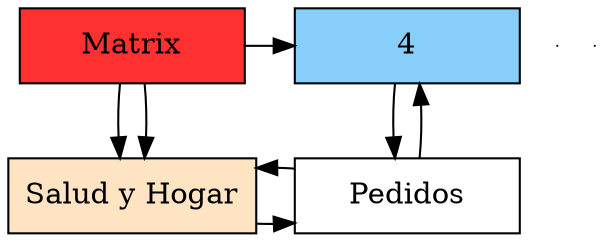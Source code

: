 digraph Sparce_Matrix {
node [shape=box]
MT[label="Matrix",width=1.5,style=filled,fillcolor=firebrick1,group=1];
e0[ shape = point, width = 0 ];
e1[ shape = point, width = 0 ];
V0[label="Salud y Hogar"width = 1.5 style = filled, fillcolor = bisque1, group = 1];
MT->V0
H0[label="4"width = 1.5 style = filled, fillcolor = lightskyblue, group =2];
MT->V0
MT->H0
{rank=same; MT;H0;}
"0xc0001d4360"[label="Pedidos" width=1.5,group=2];
V0->"0xc0001d4360"
"0xc0001d4360"->V0
{rank=same V0;"0xc0001d4360";}
H0->"0xc0001d4360"
"0xc0001d4360"->H0

}